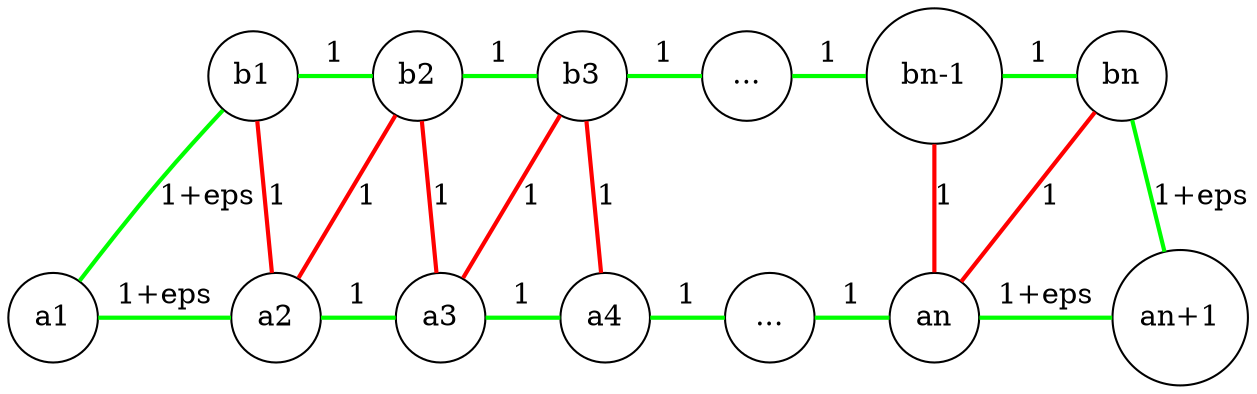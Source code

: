 graph g{
1[label="b1",height=0.6,width=0.6,fixedsize=true];
2[label="b2",height=0.6,width=0.6,fixedsize=true];
3[label="b3",height=0.6,width=0.6,fixedsize=true];
4[label="...",height=0.6,width=0.6,fixedsize=true];
13[label="bn-1",height=0.9,width=0.9,fixedsize=true];
5[label="bn",height=0.6,width=0.6,fixedsize=true];
6[label="a1",height=0.6,width=0.6,fixedsize=true];
7[label="a2",height=0.6,width=0.6,fixedsize=true];
8[label="a3",height=0.6,width=0.6,fixedsize=true];
9[label="a4",height=0.6,width=0.6,fixedsize=true];
10[label="...",height=0.6,width=0.6,fixedsize=true];
11[label="an",height=0.6,width=0.6,fixedsize=true];
12[label="an+1",height=0.9,width=0.9,fixedsize=true];

{rank=same; 1 2 3 4 5 13};
{rank=same; 6 12 7 8 9 10 11};

1--2[label=1,color=green,style=bold];
2--3[label=1,color=green,style=bold];
3--4[label=1,color=green,style=bold];
4--13[label=1,color=green,style=bold];
13--5[label=1,color=green,style=bold];

6--7[label="1+eps",color=green,style=bold];
7--8[label=1,color=green,style=bold];
8--9[label=1,color=green,style=bold];
9--10[label=1,color=green,style=bold];
10--11[label=1,color=green,style=bold];
11--12[label="1+eps",color=green,style=bold];

1--6[label="1+eps",color=green,style=bold];
1--7[label=1,color=red,style=bold];
2--7[label=1,color=red,style=bold];
2--8[label=1,color=red,style=bold];
3--8[label=1,color=red,style=bold];
3--9[label=1,color=red,style=bold];
13--11[label=1,color=red,style=bold];
5--11[label=1,color=red,style=bold];
5--12[label="1+eps",color=green,style=bold];
}
